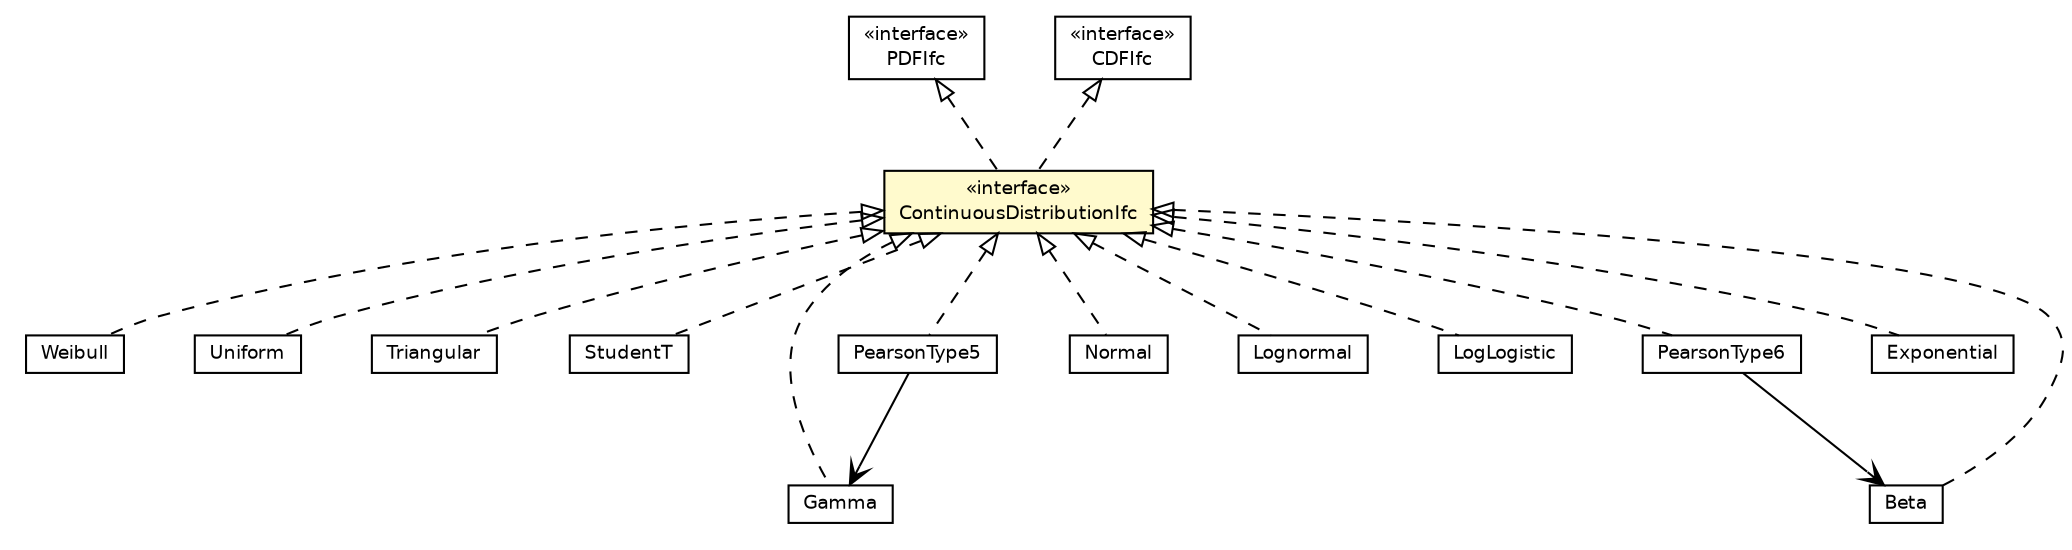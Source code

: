#!/usr/local/bin/dot
#
# Class diagram 
# Generated by UMLGraph version 5.4 (http://www.umlgraph.org/)
#

digraph G {
	edge [fontname="Helvetica",fontsize=10,labelfontname="Helvetica",labelfontsize=10];
	node [fontname="Helvetica",fontsize=10,shape=plaintext];
	nodesep=0.25;
	ranksep=0.5;
	// jsl.utilities.random.distributions.Weibull
	c57052 [label=<<table title="jsl.utilities.random.distributions.Weibull" border="0" cellborder="1" cellspacing="0" cellpadding="2" port="p" href="./Weibull.html">
		<tr><td><table border="0" cellspacing="0" cellpadding="1">
<tr><td align="center" balign="center"> Weibull </td></tr>
		</table></td></tr>
		</table>>, URL="./Weibull.html", fontname="Helvetica", fontcolor="black", fontsize=9.0];
	// jsl.utilities.random.distributions.Uniform
	c57055 [label=<<table title="jsl.utilities.random.distributions.Uniform" border="0" cellborder="1" cellspacing="0" cellpadding="2" port="p" href="./Uniform.html">
		<tr><td><table border="0" cellspacing="0" cellpadding="1">
<tr><td align="center" balign="center"> Uniform </td></tr>
		</table></td></tr>
		</table>>, URL="./Uniform.html", fontname="Helvetica", fontcolor="black", fontsize=9.0];
	// jsl.utilities.random.distributions.Triangular
	c57057 [label=<<table title="jsl.utilities.random.distributions.Triangular" border="0" cellborder="1" cellspacing="0" cellpadding="2" port="p" href="./Triangular.html">
		<tr><td><table border="0" cellspacing="0" cellpadding="1">
<tr><td align="center" balign="center"> Triangular </td></tr>
		</table></td></tr>
		</table>>, URL="./Triangular.html", fontname="Helvetica", fontcolor="black", fontsize=9.0];
	// jsl.utilities.random.distributions.StudentT
	c57058 [label=<<table title="jsl.utilities.random.distributions.StudentT" border="0" cellborder="1" cellspacing="0" cellpadding="2" port="p" href="./StudentT.html">
		<tr><td><table border="0" cellspacing="0" cellpadding="1">
<tr><td align="center" balign="center"> StudentT </td></tr>
		</table></td></tr>
		</table>>, URL="./StudentT.html", fontname="Helvetica", fontcolor="black", fontsize=9.0];
	// jsl.utilities.random.distributions.PearsonType6
	c57065 [label=<<table title="jsl.utilities.random.distributions.PearsonType6" border="0" cellborder="1" cellspacing="0" cellpadding="2" port="p" href="./PearsonType6.html">
		<tr><td><table border="0" cellspacing="0" cellpadding="1">
<tr><td align="center" balign="center"> PearsonType6 </td></tr>
		</table></td></tr>
		</table>>, URL="./PearsonType6.html", fontname="Helvetica", fontcolor="black", fontsize=9.0];
	// jsl.utilities.random.distributions.PearsonType5
	c57066 [label=<<table title="jsl.utilities.random.distributions.PearsonType5" border="0" cellborder="1" cellspacing="0" cellpadding="2" port="p" href="./PearsonType5.html">
		<tr><td><table border="0" cellspacing="0" cellpadding="1">
<tr><td align="center" balign="center"> PearsonType5 </td></tr>
		</table></td></tr>
		</table>>, URL="./PearsonType5.html", fontname="Helvetica", fontcolor="black", fontsize=9.0];
	// jsl.utilities.random.distributions.PDFIfc
	c57067 [label=<<table title="jsl.utilities.random.distributions.PDFIfc" border="0" cellborder="1" cellspacing="0" cellpadding="2" port="p" href="./PDFIfc.html">
		<tr><td><table border="0" cellspacing="0" cellpadding="1">
<tr><td align="center" balign="center"> &#171;interface&#187; </td></tr>
<tr><td align="center" balign="center"> PDFIfc </td></tr>
		</table></td></tr>
		</table>>, URL="./PDFIfc.html", fontname="Helvetica", fontcolor="black", fontsize=9.0];
	// jsl.utilities.random.distributions.Normal
	c57068 [label=<<table title="jsl.utilities.random.distributions.Normal" border="0" cellborder="1" cellspacing="0" cellpadding="2" port="p" href="./Normal.html">
		<tr><td><table border="0" cellspacing="0" cellpadding="1">
<tr><td align="center" balign="center"> Normal </td></tr>
		</table></td></tr>
		</table>>, URL="./Normal.html", fontname="Helvetica", fontcolor="black", fontsize=9.0];
	// jsl.utilities.random.distributions.Lognormal
	c57073 [label=<<table title="jsl.utilities.random.distributions.Lognormal" border="0" cellborder="1" cellspacing="0" cellpadding="2" port="p" href="./Lognormal.html">
		<tr><td><table border="0" cellspacing="0" cellpadding="1">
<tr><td align="center" balign="center"> Lognormal </td></tr>
		</table></td></tr>
		</table>>, URL="./Lognormal.html", fontname="Helvetica", fontcolor="black", fontsize=9.0];
	// jsl.utilities.random.distributions.LogLogistic
	c57074 [label=<<table title="jsl.utilities.random.distributions.LogLogistic" border="0" cellborder="1" cellspacing="0" cellpadding="2" port="p" href="./LogLogistic.html">
		<tr><td><table border="0" cellspacing="0" cellpadding="1">
<tr><td align="center" balign="center"> LogLogistic </td></tr>
		</table></td></tr>
		</table>>, URL="./LogLogistic.html", fontname="Helvetica", fontcolor="black", fontsize=9.0];
	// jsl.utilities.random.distributions.Gamma
	c57079 [label=<<table title="jsl.utilities.random.distributions.Gamma" border="0" cellborder="1" cellspacing="0" cellpadding="2" port="p" href="./Gamma.html">
		<tr><td><table border="0" cellspacing="0" cellpadding="1">
<tr><td align="center" balign="center"> Gamma </td></tr>
		</table></td></tr>
		</table>>, URL="./Gamma.html", fontname="Helvetica", fontcolor="black", fontsize=9.0];
	// jsl.utilities.random.distributions.Exponential
	c57081 [label=<<table title="jsl.utilities.random.distributions.Exponential" border="0" cellborder="1" cellspacing="0" cellpadding="2" port="p" href="./Exponential.html">
		<tr><td><table border="0" cellspacing="0" cellpadding="1">
<tr><td align="center" balign="center"> Exponential </td></tr>
		</table></td></tr>
		</table>>, URL="./Exponential.html", fontname="Helvetica", fontcolor="black", fontsize=9.0];
	// jsl.utilities.random.distributions.ContinuousDistributionIfc
	c57089 [label=<<table title="jsl.utilities.random.distributions.ContinuousDistributionIfc" border="0" cellborder="1" cellspacing="0" cellpadding="2" port="p" bgcolor="lemonChiffon" href="./ContinuousDistributionIfc.html">
		<tr><td><table border="0" cellspacing="0" cellpadding="1">
<tr><td align="center" balign="center"> &#171;interface&#187; </td></tr>
<tr><td align="center" balign="center"> ContinuousDistributionIfc </td></tr>
		</table></td></tr>
		</table>>, URL="./ContinuousDistributionIfc.html", fontname="Helvetica", fontcolor="black", fontsize=9.0];
	// jsl.utilities.random.distributions.CDFIfc
	c57091 [label=<<table title="jsl.utilities.random.distributions.CDFIfc" border="0" cellborder="1" cellspacing="0" cellpadding="2" port="p" href="./CDFIfc.html">
		<tr><td><table border="0" cellspacing="0" cellpadding="1">
<tr><td align="center" balign="center"> &#171;interface&#187; </td></tr>
<tr><td align="center" balign="center"> CDFIfc </td></tr>
		</table></td></tr>
		</table>>, URL="./CDFIfc.html", fontname="Helvetica", fontcolor="black", fontsize=9.0];
	// jsl.utilities.random.distributions.Beta
	c57095 [label=<<table title="jsl.utilities.random.distributions.Beta" border="0" cellborder="1" cellspacing="0" cellpadding="2" port="p" href="./Beta.html">
		<tr><td><table border="0" cellspacing="0" cellpadding="1">
<tr><td align="center" balign="center"> Beta </td></tr>
		</table></td></tr>
		</table>>, URL="./Beta.html", fontname="Helvetica", fontcolor="black", fontsize=9.0];
	//jsl.utilities.random.distributions.Weibull implements jsl.utilities.random.distributions.ContinuousDistributionIfc
	c57089:p -> c57052:p [dir=back,arrowtail=empty,style=dashed];
	//jsl.utilities.random.distributions.Uniform implements jsl.utilities.random.distributions.ContinuousDistributionIfc
	c57089:p -> c57055:p [dir=back,arrowtail=empty,style=dashed];
	//jsl.utilities.random.distributions.Triangular implements jsl.utilities.random.distributions.ContinuousDistributionIfc
	c57089:p -> c57057:p [dir=back,arrowtail=empty,style=dashed];
	//jsl.utilities.random.distributions.StudentT implements jsl.utilities.random.distributions.ContinuousDistributionIfc
	c57089:p -> c57058:p [dir=back,arrowtail=empty,style=dashed];
	//jsl.utilities.random.distributions.PearsonType6 implements jsl.utilities.random.distributions.ContinuousDistributionIfc
	c57089:p -> c57065:p [dir=back,arrowtail=empty,style=dashed];
	//jsl.utilities.random.distributions.PearsonType5 implements jsl.utilities.random.distributions.ContinuousDistributionIfc
	c57089:p -> c57066:p [dir=back,arrowtail=empty,style=dashed];
	//jsl.utilities.random.distributions.Normal implements jsl.utilities.random.distributions.ContinuousDistributionIfc
	c57089:p -> c57068:p [dir=back,arrowtail=empty,style=dashed];
	//jsl.utilities.random.distributions.Lognormal implements jsl.utilities.random.distributions.ContinuousDistributionIfc
	c57089:p -> c57073:p [dir=back,arrowtail=empty,style=dashed];
	//jsl.utilities.random.distributions.LogLogistic implements jsl.utilities.random.distributions.ContinuousDistributionIfc
	c57089:p -> c57074:p [dir=back,arrowtail=empty,style=dashed];
	//jsl.utilities.random.distributions.Gamma implements jsl.utilities.random.distributions.ContinuousDistributionIfc
	c57089:p -> c57079:p [dir=back,arrowtail=empty,style=dashed];
	//jsl.utilities.random.distributions.Exponential implements jsl.utilities.random.distributions.ContinuousDistributionIfc
	c57089:p -> c57081:p [dir=back,arrowtail=empty,style=dashed];
	//jsl.utilities.random.distributions.ContinuousDistributionIfc implements jsl.utilities.random.distributions.CDFIfc
	c57091:p -> c57089:p [dir=back,arrowtail=empty,style=dashed];
	//jsl.utilities.random.distributions.ContinuousDistributionIfc implements jsl.utilities.random.distributions.PDFIfc
	c57067:p -> c57089:p [dir=back,arrowtail=empty,style=dashed];
	//jsl.utilities.random.distributions.Beta implements jsl.utilities.random.distributions.ContinuousDistributionIfc
	c57089:p -> c57095:p [dir=back,arrowtail=empty,style=dashed];
	// jsl.utilities.random.distributions.PearsonType6 NAVASSOC jsl.utilities.random.distributions.Beta
	c57065:p -> c57095:p [taillabel="", label="", headlabel="", fontname="Helvetica", fontcolor="black", fontsize=10.0, color="black", arrowhead=open];
	// jsl.utilities.random.distributions.PearsonType5 NAVASSOC jsl.utilities.random.distributions.Gamma
	c57066:p -> c57079:p [taillabel="", label="", headlabel="", fontname="Helvetica", fontcolor="black", fontsize=10.0, color="black", arrowhead=open];
}

